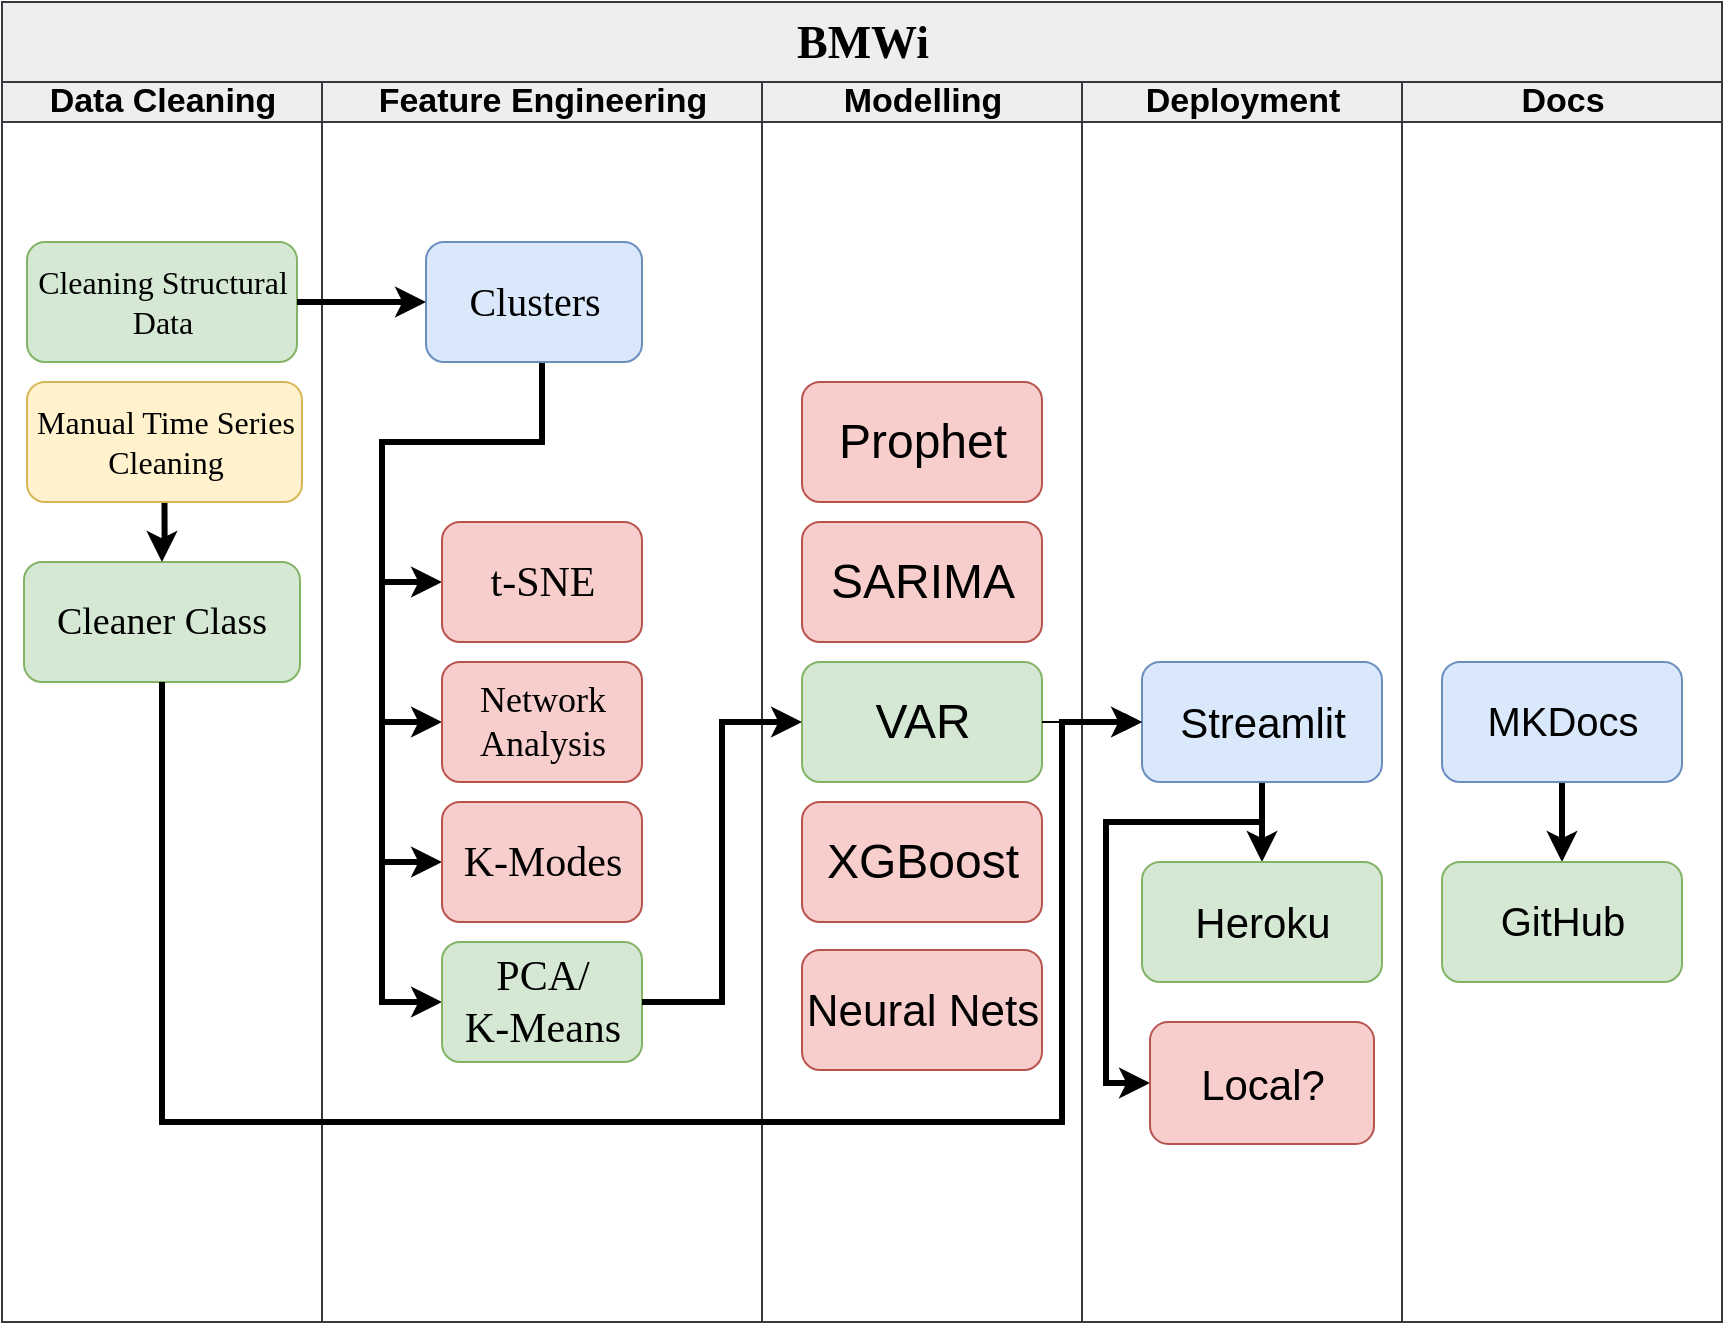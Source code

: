 <mxfile version="14.9.4" type="device"><diagram name="Page-1" id="74e2e168-ea6b-b213-b513-2b3c1d86103e"><mxGraphModel dx="1016" dy="770" grid="0" gridSize="10" guides="1" tooltips="1" connect="1" arrows="1" fold="1" page="1" pageScale="1" pageWidth="1100" pageHeight="850" background="none" math="0" shadow="0"><root><mxCell id="0"/><mxCell id="1" parent="0"/><mxCell id="77e6c97f196da883-1" value="BMWi" style="swimlane;html=1;childLayout=stackLayout;startSize=40;rounded=0;shadow=0;labelBackgroundColor=none;strokeWidth=1;fontFamily=Verdana;fontSize=23;align=center;fillColor=#eeeeee;strokeColor=#36393d;" parent="1" vertex="1"><mxGeometry x="70" y="40" width="860" height="660" as="geometry"/></mxCell><mxCell id="77e6c97f196da883-2" value="Data Cleaning" style="swimlane;html=1;startSize=20;fillColor=#eeeeee;strokeColor=#36393d;fontSize=17;" parent="77e6c97f196da883-1" vertex="1"><mxGeometry y="40" width="160" height="620" as="geometry"/></mxCell><mxCell id="77e6c97f196da883-9" value="&lt;font style=&quot;font-size: 16px&quot;&gt;Cleaning Structural Data&lt;/font&gt;" style="rounded=1;whiteSpace=wrap;html=1;shadow=0;labelBackgroundColor=none;strokeWidth=1;fontFamily=Verdana;fontSize=8;align=center;fillColor=#d5e8d4;strokeColor=#82b366;" parent="77e6c97f196da883-2" vertex="1"><mxGeometry x="12.5" y="80" width="135" height="60" as="geometry"/></mxCell><mxCell id="77e6c97f196da883-11" value="&lt;font style=&quot;font-size: 19px&quot;&gt;Cleaner Class&lt;/font&gt;" style="rounded=1;whiteSpace=wrap;html=1;shadow=0;labelBackgroundColor=none;strokeWidth=1;fontFamily=Verdana;fontSize=19;align=center;fillColor=#d5e8d4;strokeColor=#82b366;" parent="77e6c97f196da883-2" vertex="1"><mxGeometry x="11" y="240" width="138" height="60" as="geometry"/></mxCell><mxCell id="mg5krc33Om0eiyE2fJMd-1" style="edgeStyle=orthogonalEdgeStyle;rounded=0;orthogonalLoop=1;jettySize=auto;html=1;exitX=0.5;exitY=1;exitDx=0;exitDy=0;strokeWidth=3;" parent="77e6c97f196da883-2" source="77e6c97f196da883-8" target="77e6c97f196da883-11" edge="1"><mxGeometry relative="1" as="geometry"/></mxCell><mxCell id="77e6c97f196da883-8" value="&lt;font style=&quot;font-size: 16px&quot;&gt;Manual Time Series Cleaning&lt;/font&gt;" style="rounded=1;whiteSpace=wrap;html=1;shadow=0;labelBackgroundColor=none;strokeWidth=1;fontFamily=Verdana;fontSize=8;align=center;fillColor=#fff2cc;strokeColor=#d6b656;" parent="77e6c97f196da883-2" vertex="1"><mxGeometry x="12.5" y="150" width="137.5" height="60" as="geometry"/></mxCell><mxCell id="77e6c97f196da883-3" value="Feature Engineering" style="swimlane;html=1;startSize=20;fillColor=#eeeeee;strokeColor=#36393d;fontSize=17;" parent="77e6c97f196da883-1" vertex="1"><mxGeometry x="160" y="40" width="220" height="620" as="geometry"/></mxCell><mxCell id="mg5krc33Om0eiyE2fJMd-36" style="edgeStyle=orthogonalEdgeStyle;rounded=0;orthogonalLoop=1;jettySize=auto;html=1;entryX=0;entryY=0.5;entryDx=0;entryDy=0;strokeWidth=3;" parent="77e6c97f196da883-3" source="77e6c97f196da883-12" target="mg5krc33Om0eiyE2fJMd-30" edge="1"><mxGeometry relative="1" as="geometry"><Array as="points"><mxPoint x="110" y="180"/><mxPoint x="30" y="180"/><mxPoint x="30" y="250"/></Array></mxGeometry></mxCell><mxCell id="mg5krc33Om0eiyE2fJMd-37" style="edgeStyle=orthogonalEdgeStyle;rounded=0;orthogonalLoop=1;jettySize=auto;html=1;entryX=0;entryY=0.5;entryDx=0;entryDy=0;strokeWidth=3;" parent="77e6c97f196da883-3" source="77e6c97f196da883-12" target="mg5krc33Om0eiyE2fJMd-28" edge="1"><mxGeometry relative="1" as="geometry"><Array as="points"><mxPoint x="110" y="180"/><mxPoint x="30" y="180"/><mxPoint x="30" y="320"/></Array></mxGeometry></mxCell><mxCell id="mg5krc33Om0eiyE2fJMd-39" style="edgeStyle=orthogonalEdgeStyle;rounded=0;orthogonalLoop=1;jettySize=auto;html=1;entryX=0;entryY=0.5;entryDx=0;entryDy=0;strokeWidth=3;" parent="77e6c97f196da883-3" source="77e6c97f196da883-12" target="mg5krc33Om0eiyE2fJMd-31" edge="1"><mxGeometry relative="1" as="geometry"><Array as="points"><mxPoint x="110" y="180"/><mxPoint x="30" y="180"/><mxPoint x="30" y="390"/></Array></mxGeometry></mxCell><mxCell id="mg5krc33Om0eiyE2fJMd-40" style="edgeStyle=orthogonalEdgeStyle;rounded=0;orthogonalLoop=1;jettySize=auto;html=1;entryX=0;entryY=0.5;entryDx=0;entryDy=0;strokeWidth=3;" parent="77e6c97f196da883-3" source="77e6c97f196da883-12" target="mg5krc33Om0eiyE2fJMd-29" edge="1"><mxGeometry relative="1" as="geometry"><Array as="points"><mxPoint x="110" y="180"/><mxPoint x="30" y="180"/><mxPoint x="30" y="460"/></Array></mxGeometry></mxCell><mxCell id="77e6c97f196da883-12" value="&lt;font style=&quot;font-size: 20px&quot;&gt;Clusters&lt;/font&gt;" style="rounded=1;html=1;shadow=0;labelBackgroundColor=none;strokeWidth=1;fontFamily=Verdana;fontSize=19;align=center;fillColor=#dae8fc;strokeColor=#6c8ebf;" parent="77e6c97f196da883-3" vertex="1"><mxGeometry x="52" y="80" width="108" height="60" as="geometry"/></mxCell><mxCell id="mg5krc33Om0eiyE2fJMd-30" value="t-SNE" style="rounded=1;html=1;shadow=0;labelBackgroundColor=none;strokeWidth=1;fontFamily=Verdana;fontSize=21;align=center;fillColor=#f8cecc;strokeColor=#b85450;" parent="77e6c97f196da883-3" vertex="1"><mxGeometry x="60" y="220" width="100" height="60" as="geometry"/></mxCell><mxCell id="mg5krc33Om0eiyE2fJMd-29" value="PCA/&lt;br&gt;K-Means" style="rounded=1;html=1;shadow=0;labelBackgroundColor=none;strokeWidth=1;fontFamily=Verdana;fontSize=21;align=center;fillColor=#d5e8d4;strokeColor=#82b366;" parent="77e6c97f196da883-3" vertex="1"><mxGeometry x="60" y="430" width="100" height="60" as="geometry"/></mxCell><mxCell id="mg5krc33Om0eiyE2fJMd-28" value="Network&lt;br style=&quot;font-size: 18px;&quot;&gt;Analysis" style="rounded=1;html=1;shadow=0;labelBackgroundColor=none;strokeWidth=1;fontFamily=Verdana;fontSize=18;align=center;fillColor=#f8cecc;strokeColor=#b85450;" parent="77e6c97f196da883-3" vertex="1"><mxGeometry x="60" y="290" width="100" height="60" as="geometry"/></mxCell><mxCell id="mg5krc33Om0eiyE2fJMd-31" value="K-Modes" style="rounded=1;html=1;shadow=0;labelBackgroundColor=none;strokeWidth=1;fontFamily=Verdana;fontSize=21;align=center;fillColor=#f8cecc;strokeColor=#b85450;" parent="77e6c97f196da883-3" vertex="1"><mxGeometry x="60" y="360" width="100" height="60" as="geometry"/></mxCell><mxCell id="77e6c97f196da883-4" value="Modelling" style="swimlane;html=1;startSize=20;fillColor=#eeeeee;strokeColor=#36393d;fontSize=17;" parent="77e6c97f196da883-1" vertex="1"><mxGeometry x="380" y="40" width="160" height="620" as="geometry"/></mxCell><mxCell id="mg5krc33Om0eiyE2fJMd-7" value="SARIMA" style="rounded=1;html=1;fillColor=#f8cecc;strokeColor=#b85450;fontSize=24;" parent="77e6c97f196da883-4" vertex="1"><mxGeometry x="20" y="220" width="120" height="60" as="geometry"/></mxCell><mxCell id="mg5krc33Om0eiyE2fJMd-10" value="&lt;font style=&quot;font-size: 22px&quot;&gt;Neural Nets&lt;/font&gt;" style="rounded=1;html=1;fillColor=#f8cecc;strokeColor=#b85450;fontSize=24;" parent="77e6c97f196da883-4" vertex="1"><mxGeometry x="20" y="434" width="120" height="60" as="geometry"/></mxCell><mxCell id="mg5krc33Om0eiyE2fJMd-9" value="Prophet" style="rounded=1;html=1;fillColor=#f8cecc;strokeColor=#b85450;fontSize=24;" parent="77e6c97f196da883-4" vertex="1"><mxGeometry x="20" y="150" width="120" height="60" as="geometry"/></mxCell><mxCell id="mg5krc33Om0eiyE2fJMd-8" value="VAR" style="rounded=1;html=1;fillColor=#d5e8d4;strokeColor=#82b366;fontSize=24;" parent="77e6c97f196da883-4" vertex="1"><mxGeometry x="20" y="290" width="120" height="60" as="geometry"/></mxCell><mxCell id="FrTIklfuf4ga2-l8RQ9Q-1" value="XGBoost" style="rounded=1;html=1;fillColor=#f8cecc;strokeColor=#b85450;fontSize=24;" vertex="1" parent="77e6c97f196da883-4"><mxGeometry x="20" y="360" width="120" height="60" as="geometry"/></mxCell><mxCell id="77e6c97f196da883-5" value="Deployment" style="swimlane;html=1;startSize=20;fillColor=#eeeeee;strokeColor=#36393d;fontSize=17;" parent="77e6c97f196da883-1" vertex="1"><mxGeometry x="540" y="40" width="160" height="620" as="geometry"/></mxCell><mxCell id="mg5krc33Om0eiyE2fJMd-16" style="edgeStyle=orthogonalEdgeStyle;rounded=0;orthogonalLoop=1;jettySize=auto;html=1;strokeWidth=3;" parent="77e6c97f196da883-5" source="mg5krc33Om0eiyE2fJMd-13" target="mg5krc33Om0eiyE2fJMd-15" edge="1"><mxGeometry relative="1" as="geometry"/></mxCell><mxCell id="mg5krc33Om0eiyE2fJMd-18" style="edgeStyle=orthogonalEdgeStyle;rounded=0;orthogonalLoop=1;jettySize=auto;html=1;strokeWidth=3;entryX=0;entryY=0.5;entryDx=0;entryDy=0;" parent="77e6c97f196da883-5" source="mg5krc33Om0eiyE2fJMd-13" target="mg5krc33Om0eiyE2fJMd-17" edge="1"><mxGeometry relative="1" as="geometry"><Array as="points"><mxPoint x="90" y="370"/><mxPoint x="12" y="370"/><mxPoint x="12" y="500"/></Array><mxPoint x="20" y="499" as="targetPoint"/></mxGeometry></mxCell><mxCell id="mg5krc33Om0eiyE2fJMd-13" value="Streamlit" style="rounded=1;html=1;fillColor=#dae8fc;strokeColor=#6c8ebf;fontSize=21;" parent="77e6c97f196da883-5" vertex="1"><mxGeometry x="30" y="290" width="120" height="60" as="geometry"/></mxCell><mxCell id="mg5krc33Om0eiyE2fJMd-15" value="Heroku" style="rounded=1;html=1;fillColor=#d5e8d4;strokeColor=#82b366;fontSize=21;" parent="77e6c97f196da883-5" vertex="1"><mxGeometry x="30" y="390" width="120" height="60" as="geometry"/></mxCell><mxCell id="mg5krc33Om0eiyE2fJMd-17" value="Local?" style="rounded=1;html=1;fillColor=#f8cecc;strokeColor=#b85450;fontSize=21;" parent="77e6c97f196da883-5" vertex="1"><mxGeometry x="34" y="470" width="112" height="61" as="geometry"/></mxCell><mxCell id="77e6c97f196da883-7" value="Docs" style="swimlane;html=1;startSize=20;fillColor=#eeeeee;strokeColor=#36393d;fontSize=17;" parent="77e6c97f196da883-1" vertex="1"><mxGeometry x="700" y="40" width="160" height="620" as="geometry"/></mxCell><mxCell id="mg5krc33Om0eiyE2fJMd-27" style="edgeStyle=orthogonalEdgeStyle;rounded=0;orthogonalLoop=1;jettySize=auto;html=1;strokeWidth=3;" parent="77e6c97f196da883-7" source="mg5krc33Om0eiyE2fJMd-25" target="mg5krc33Om0eiyE2fJMd-26" edge="1"><mxGeometry relative="1" as="geometry"/></mxCell><mxCell id="mg5krc33Om0eiyE2fJMd-25" value="&lt;font style=&quot;font-size: 20px&quot;&gt;MKDocs&lt;/font&gt;" style="rounded=1;html=1;fillColor=#dae8fc;strokeColor=#6c8ebf;fontSize=19;" parent="77e6c97f196da883-7" vertex="1"><mxGeometry x="20" y="290" width="120" height="60" as="geometry"/></mxCell><mxCell id="mg5krc33Om0eiyE2fJMd-26" value="&lt;font style=&quot;font-size: 20px&quot;&gt;GitHub&lt;/font&gt;" style="rounded=1;html=1;fillColor=#d5e8d4;strokeColor=#82b366;fontSize=19;" parent="77e6c97f196da883-7" vertex="1"><mxGeometry x="20" y="390" width="120" height="60" as="geometry"/></mxCell><mxCell id="mg5krc33Om0eiyE2fJMd-12" style="edgeStyle=orthogonalEdgeStyle;rounded=0;orthogonalLoop=1;jettySize=auto;html=1;exitX=1;exitY=0.5;exitDx=0;exitDy=0;strokeWidth=3;" parent="77e6c97f196da883-1" source="77e6c97f196da883-9" target="77e6c97f196da883-12" edge="1"><mxGeometry relative="1" as="geometry"/></mxCell><mxCell id="mg5krc33Om0eiyE2fJMd-14" style="edgeStyle=orthogonalEdgeStyle;rounded=0;orthogonalLoop=1;jettySize=auto;html=1;entryX=0;entryY=0.5;entryDx=0;entryDy=0;" parent="77e6c97f196da883-1" source="mg5krc33Om0eiyE2fJMd-8" target="mg5krc33Om0eiyE2fJMd-13" edge="1"><mxGeometry relative="1" as="geometry"/></mxCell><mxCell id="mg5krc33Om0eiyE2fJMd-41" style="edgeStyle=orthogonalEdgeStyle;rounded=0;orthogonalLoop=1;jettySize=auto;html=1;entryX=0;entryY=0.5;entryDx=0;entryDy=0;strokeWidth=3;" parent="77e6c97f196da883-1" source="77e6c97f196da883-11" target="mg5krc33Om0eiyE2fJMd-13" edge="1"><mxGeometry relative="1" as="geometry"><Array as="points"><mxPoint x="80" y="560"/><mxPoint x="530" y="560"/><mxPoint x="530" y="360"/></Array></mxGeometry></mxCell><mxCell id="mg5krc33Om0eiyE2fJMd-43" style="edgeStyle=orthogonalEdgeStyle;rounded=0;orthogonalLoop=1;jettySize=auto;html=1;entryX=0;entryY=0.5;entryDx=0;entryDy=0;fontSize=17;strokeWidth=3;" parent="77e6c97f196da883-1" source="mg5krc33Om0eiyE2fJMd-29" target="mg5krc33Om0eiyE2fJMd-8" edge="1"><mxGeometry relative="1" as="geometry"/></mxCell></root></mxGraphModel></diagram></mxfile>